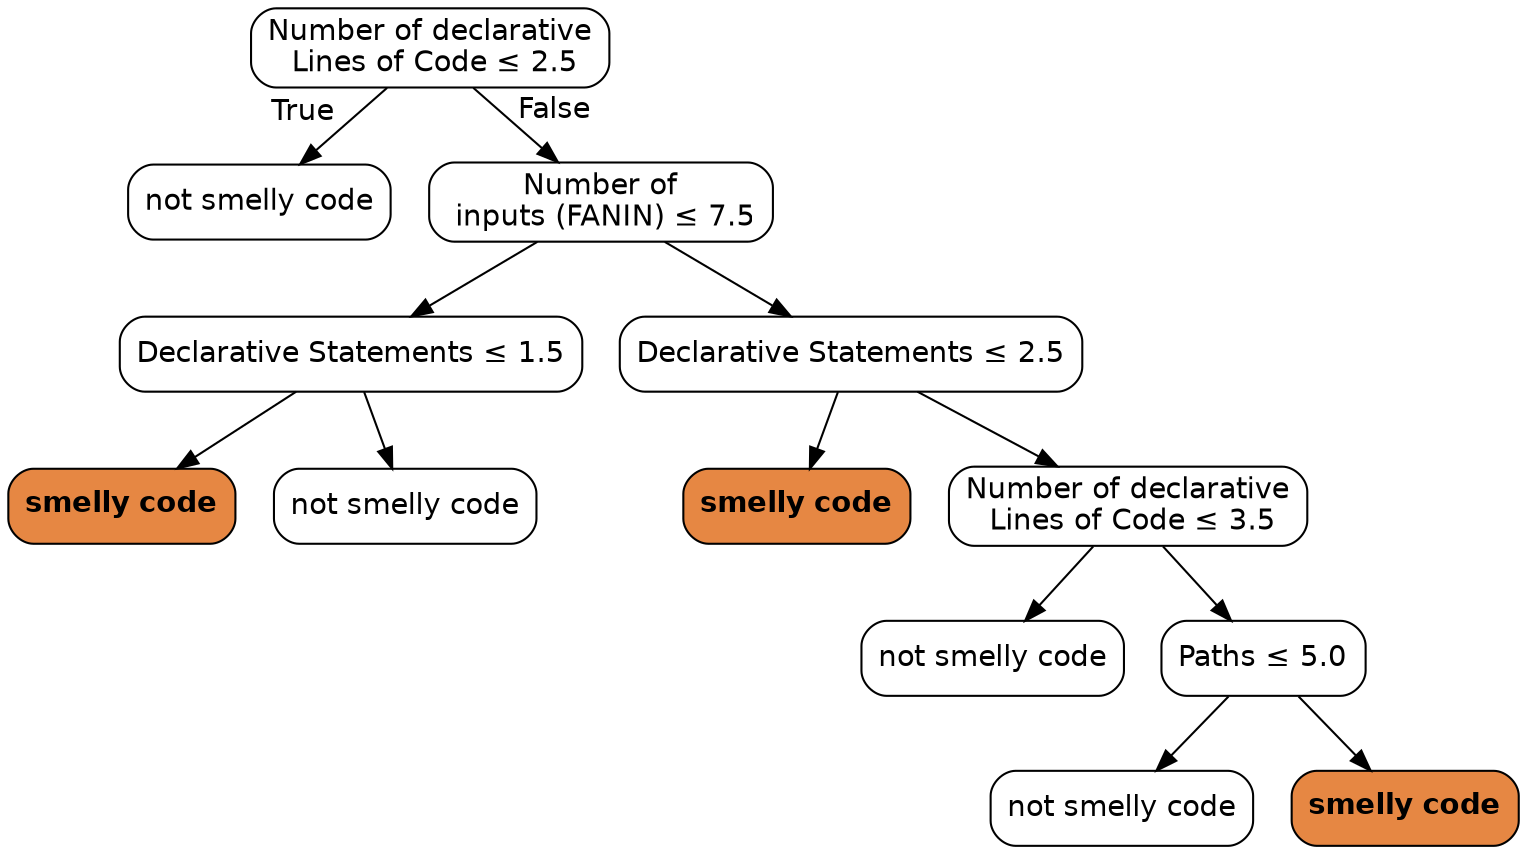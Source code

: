 digraph Tree {
node [color="black", fontname=helvetica, shape=box,  style="filled, rounded", fillcolor="#FFFFFF"];
edge [fontname=helvetica];
0 [label=<Number of declarative<br/> Lines of Code &le; 2.5>];
1 [label=<not smelly code>];
0 -> 1  [headlabel="True", labelangle=45, labeldistance="2.5"];
2 [label=<Number of<br/> inputs (FANIN) &le; 7.5>];
0 -> 2  [headlabel="False", labelangle="-45", labeldistance="2.5"];
3 [label=<Declarative Statements &le; 1.5>];
2 -> 3;
5 [label=<<b>smelly code</b>>, fillcolor="#e68743"];
3 -> 5;
6 [label=<not smelly code>];
3 -> 6;
4 [label=<Declarative Statements &le; 2.5>];
2 -> 4;
7 [label=<<b>smelly code</b>>, fillcolor="#e68743"];
4 -> 7;
8 [label=<Number of declarative<br/> Lines of Code &le; 3.5>];
4 -> 8;
9 [label=<not smelly code>];
8 -> 9;
10 [label=<Paths &le; 5.0>];
8 -> 10;
11 [label=<not smelly code>];
10 -> 11;
12 [label=<<b>smelly code</b>>, fillcolor="#e68743"];
10 -> 12;
}
